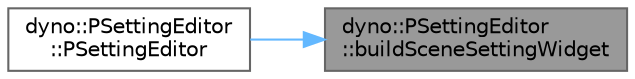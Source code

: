 digraph "dyno::PSettingEditor::buildSceneSettingWidget"
{
 // LATEX_PDF_SIZE
  bgcolor="transparent";
  edge [fontname=Helvetica,fontsize=10,labelfontname=Helvetica,labelfontsize=10];
  node [fontname=Helvetica,fontsize=10,shape=box,height=0.2,width=0.4];
  rankdir="RL";
  Node1 [id="Node000001",label="dyno::PSettingEditor\l::buildSceneSettingWidget",height=0.2,width=0.4,color="gray40", fillcolor="grey60", style="filled", fontcolor="black",tooltip=" "];
  Node1 -> Node2 [id="edge1_Node000001_Node000002",dir="back",color="steelblue1",style="solid",tooltip=" "];
  Node2 [id="Node000002",label="dyno::PSettingEditor\l::PSettingEditor",height=0.2,width=0.4,color="grey40", fillcolor="white", style="filled",URL="$classdyno_1_1_p_setting_editor.html#a8210bcc73a37f0fff1549578989c4fcd",tooltip=" "];
}
